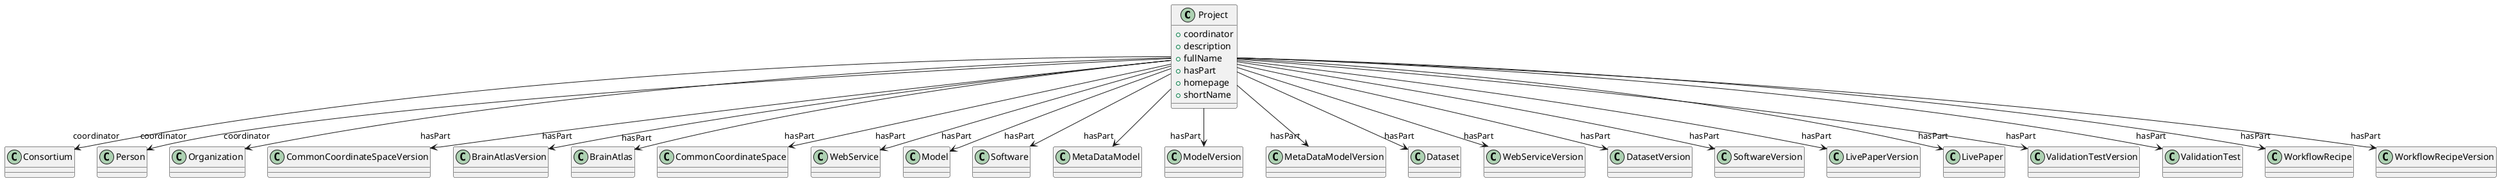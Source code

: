 @startuml
class Project {
+coordinator
+description
+fullName
+hasPart
+homepage
+shortName

}
Project -d-> "coordinator" Consortium
Project -d-> "coordinator" Person
Project -d-> "coordinator" Organization
Project -d-> "hasPart" CommonCoordinateSpaceVersion
Project -d-> "hasPart" BrainAtlasVersion
Project -d-> "hasPart" BrainAtlas
Project -d-> "hasPart" CommonCoordinateSpace
Project -d-> "hasPart" WebService
Project -d-> "hasPart" Model
Project -d-> "hasPart" Software
Project -d-> "hasPart" MetaDataModel
Project -d-> "hasPart" ModelVersion
Project -d-> "hasPart" MetaDataModelVersion
Project -d-> "hasPart" Dataset
Project -d-> "hasPart" WebServiceVersion
Project -d-> "hasPart" DatasetVersion
Project -d-> "hasPart" SoftwareVersion
Project -d-> "hasPart" LivePaperVersion
Project -d-> "hasPart" LivePaper
Project -d-> "hasPart" ValidationTestVersion
Project -d-> "hasPart" ValidationTest
Project -d-> "hasPart" WorkflowRecipe
Project -d-> "hasPart" WorkflowRecipeVersion

@enduml